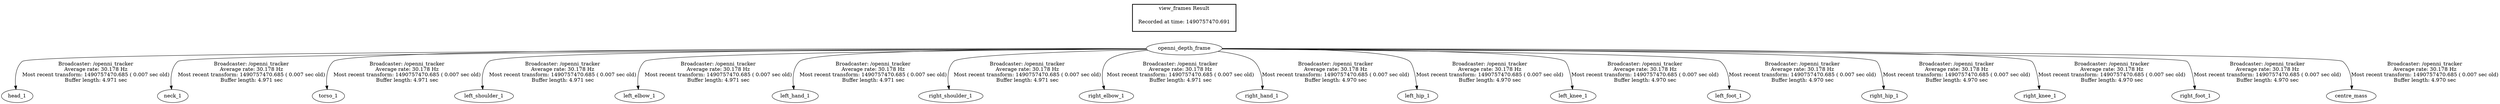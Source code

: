 digraph G {
"openni_depth_frame" -> "head_1"[label="Broadcaster: /openni_tracker\nAverage rate: 30.178 Hz\nMost recent transform: 1490757470.685 ( 0.007 sec old)\nBuffer length: 4.971 sec\n"];
"openni_depth_frame" -> "neck_1"[label="Broadcaster: /openni_tracker\nAverage rate: 30.178 Hz\nMost recent transform: 1490757470.685 ( 0.007 sec old)\nBuffer length: 4.971 sec\n"];
"openni_depth_frame" -> "torso_1"[label="Broadcaster: /openni_tracker\nAverage rate: 30.178 Hz\nMost recent transform: 1490757470.685 ( 0.007 sec old)\nBuffer length: 4.971 sec\n"];
"openni_depth_frame" -> "left_shoulder_1"[label="Broadcaster: /openni_tracker\nAverage rate: 30.178 Hz\nMost recent transform: 1490757470.685 ( 0.007 sec old)\nBuffer length: 4.971 sec\n"];
"openni_depth_frame" -> "left_elbow_1"[label="Broadcaster: /openni_tracker\nAverage rate: 30.178 Hz\nMost recent transform: 1490757470.685 ( 0.007 sec old)\nBuffer length: 4.971 sec\n"];
"openni_depth_frame" -> "left_hand_1"[label="Broadcaster: /openni_tracker\nAverage rate: 30.178 Hz\nMost recent transform: 1490757470.685 ( 0.007 sec old)\nBuffer length: 4.971 sec\n"];
"openni_depth_frame" -> "right_shoulder_1"[label="Broadcaster: /openni_tracker\nAverage rate: 30.178 Hz\nMost recent transform: 1490757470.685 ( 0.007 sec old)\nBuffer length: 4.971 sec\n"];
"openni_depth_frame" -> "right_elbow_1"[label="Broadcaster: /openni_tracker\nAverage rate: 30.178 Hz\nMost recent transform: 1490757470.685 ( 0.007 sec old)\nBuffer length: 4.971 sec\n"];
"openni_depth_frame" -> "right_hand_1"[label="Broadcaster: /openni_tracker\nAverage rate: 30.178 Hz\nMost recent transform: 1490757470.685 ( 0.007 sec old)\nBuffer length: 4.970 sec\n"];
"openni_depth_frame" -> "left_hip_1"[label="Broadcaster: /openni_tracker\nAverage rate: 30.178 Hz\nMost recent transform: 1490757470.685 ( 0.007 sec old)\nBuffer length: 4.970 sec\n"];
"openni_depth_frame" -> "left_knee_1"[label="Broadcaster: /openni_tracker\nAverage rate: 30.178 Hz\nMost recent transform: 1490757470.685 ( 0.007 sec old)\nBuffer length: 4.970 sec\n"];
"openni_depth_frame" -> "left_foot_1"[label="Broadcaster: /openni_tracker\nAverage rate: 30.178 Hz\nMost recent transform: 1490757470.685 ( 0.007 sec old)\nBuffer length: 4.970 sec\n"];
"openni_depth_frame" -> "right_hip_1"[label="Broadcaster: /openni_tracker\nAverage rate: 30.178 Hz\nMost recent transform: 1490757470.685 ( 0.007 sec old)\nBuffer length: 4.970 sec\n"];
"openni_depth_frame" -> "right_knee_1"[label="Broadcaster: /openni_tracker\nAverage rate: 30.178 Hz\nMost recent transform: 1490757470.685 ( 0.007 sec old)\nBuffer length: 4.970 sec\n"];
"openni_depth_frame" -> "right_foot_1"[label="Broadcaster: /openni_tracker\nAverage rate: 30.178 Hz\nMost recent transform: 1490757470.685 ( 0.007 sec old)\nBuffer length: 4.970 sec\n"];
"openni_depth_frame" -> "centre_mass"[label="Broadcaster: /openni_tracker\nAverage rate: 30.178 Hz\nMost recent transform: 1490757470.685 ( 0.007 sec old)\nBuffer length: 4.970 sec\n"];
edge [style=invis];
 subgraph cluster_legend { style=bold; color=black; label ="view_frames Result";
"Recorded at time: 1490757470.691"[ shape=plaintext ] ;
 }->"openni_depth_frame";
}